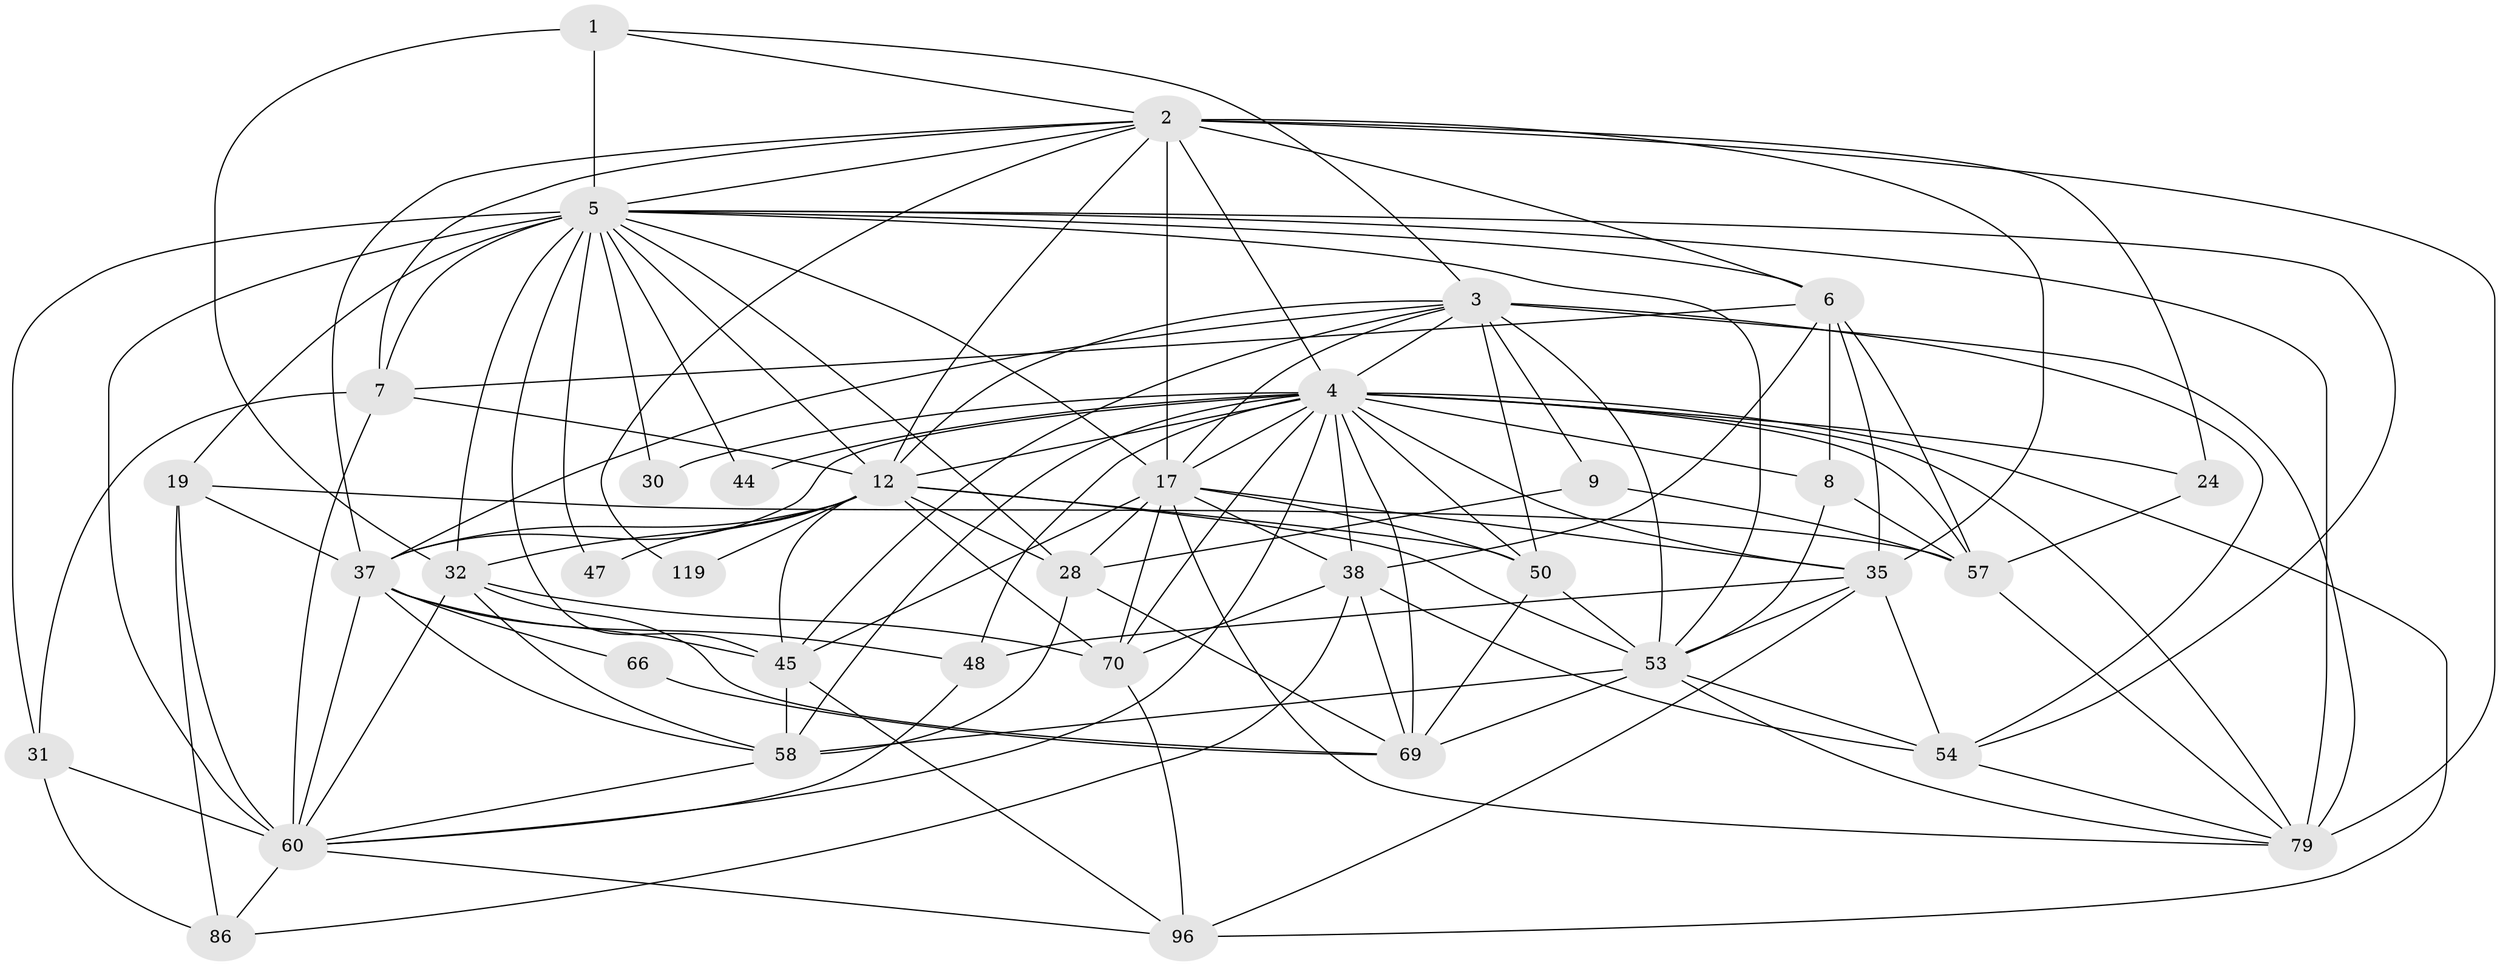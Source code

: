 // original degree distribution, {5: 0.14285714285714285, 3: 0.29365079365079366, 7: 0.015873015873015872, 6: 0.1111111111111111, 4: 0.30158730158730157, 2: 0.1111111111111111, 9: 0.007936507936507936, 8: 0.015873015873015872}
// Generated by graph-tools (version 1.1) at 2025/18/03/04/25 18:18:57]
// undirected, 37 vertices, 129 edges
graph export_dot {
graph [start="1"]
  node [color=gray90,style=filled];
  1 [super="+74"];
  2 [super="+20+36+13"];
  3 [super="+71+10"];
  4 [super="+22+21+64+51+11+14"];
  5 [super="+80+46+100+15+23"];
  6 [super="+67"];
  7 [super="+65+16"];
  8 [super="+43"];
  9;
  12 [super="+62+18+25"];
  17 [super="+126+94+26"];
  19 [super="+27+61"];
  24;
  28 [super="+34"];
  30;
  31;
  32 [super="+85"];
  35 [super="+55+81"];
  37 [super="+114+76"];
  38 [super="+107+39"];
  44;
  45 [super="+88"];
  47;
  48 [super="+101"];
  50 [super="+52+73"];
  53 [super="+77+63+104"];
  54 [super="+72+115"];
  57 [super="+125+106+87"];
  58 [super="+59"];
  60 [super="+118+124+84"];
  66;
  69 [super="+75"];
  70 [super="+82"];
  79 [super="+123+121+89"];
  86;
  96 [super="+109"];
  119;
  1 -- 32 [weight=2];
  1 -- 5;
  1 -- 2;
  1 -- 3;
  2 -- 35;
  2 -- 17 [weight=2];
  2 -- 119;
  2 -- 12 [weight=2];
  2 -- 79 [weight=2];
  2 -- 5;
  2 -- 6;
  2 -- 37;
  2 -- 24;
  2 -- 7;
  2 -- 4;
  3 -- 37;
  3 -- 50 [weight=2];
  3 -- 53;
  3 -- 54;
  3 -- 45;
  3 -- 12;
  3 -- 9;
  3 -- 79 [weight=3];
  3 -- 17;
  3 -- 4 [weight=2];
  4 -- 44;
  4 -- 96;
  4 -- 48 [weight=3];
  4 -- 37 [weight=2];
  4 -- 69 [weight=2];
  4 -- 8 [weight=2];
  4 -- 50;
  4 -- 58;
  4 -- 30;
  4 -- 38 [weight=3];
  4 -- 24;
  4 -- 17;
  4 -- 79;
  4 -- 35;
  4 -- 57;
  4 -- 12 [weight=2];
  4 -- 70;
  4 -- 60;
  5 -- 53;
  5 -- 30;
  5 -- 44;
  5 -- 31;
  5 -- 7 [weight=2];
  5 -- 47;
  5 -- 17;
  5 -- 79;
  5 -- 19 [weight=2];
  5 -- 28;
  5 -- 60 [weight=2];
  5 -- 54;
  5 -- 32 [weight=2];
  5 -- 12;
  5 -- 45;
  5 -- 6;
  6 -- 7;
  6 -- 35;
  6 -- 38;
  6 -- 57;
  6 -- 8;
  7 -- 12 [weight=2];
  7 -- 31;
  7 -- 60;
  8 -- 53;
  8 -- 57;
  9 -- 28;
  9 -- 57;
  12 -- 53 [weight=3];
  12 -- 28 [weight=2];
  12 -- 32 [weight=2];
  12 -- 37;
  12 -- 70;
  12 -- 45;
  12 -- 47;
  12 -- 50;
  12 -- 119;
  17 -- 38;
  17 -- 70;
  17 -- 35;
  17 -- 28 [weight=2];
  17 -- 45;
  17 -- 50;
  17 -- 79;
  19 -- 37;
  19 -- 86;
  19 -- 60;
  19 -- 57;
  24 -- 57;
  28 -- 58 [weight=2];
  28 -- 69;
  31 -- 86;
  31 -- 60;
  32 -- 69;
  32 -- 70;
  32 -- 58 [weight=2];
  32 -- 60;
  35 -- 53;
  35 -- 96;
  35 -- 54;
  35 -- 48;
  37 -- 48;
  37 -- 66;
  37 -- 60;
  37 -- 58;
  37 -- 45;
  38 -- 86;
  38 -- 70;
  38 -- 69;
  38 -- 54;
  45 -- 58;
  45 -- 96;
  48 -- 60;
  50 -- 69;
  50 -- 53;
  53 -- 54;
  53 -- 58;
  53 -- 69;
  53 -- 79;
  54 -- 79;
  57 -- 79 [weight=2];
  58 -- 60;
  60 -- 86;
  60 -- 96;
  66 -- 69;
  70 -- 96;
}
